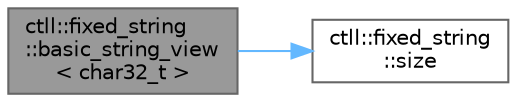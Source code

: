digraph "ctll::fixed_string::basic_string_view&lt; char32_t &gt;"
{
 // LATEX_PDF_SIZE
  bgcolor="transparent";
  edge [fontname=Helvetica,fontsize=10,labelfontname=Helvetica,labelfontsize=10];
  node [fontname=Helvetica,fontsize=10,shape=box,height=0.2,width=0.4];
  rankdir="LR";
  Node1 [id="Node000001",label="ctll::fixed_string\l::basic_string_view\l\< char32_t \>",height=0.2,width=0.4,color="gray40", fillcolor="grey60", style="filled", fontcolor="black",tooltip=" "];
  Node1 -> Node2 [id="edge1_Node000001_Node000002",color="steelblue1",style="solid",tooltip=" "];
  Node2 [id="Node000002",label="ctll::fixed_string\l::size",height=0.2,width=0.4,color="grey40", fillcolor="white", style="filled",URL="$structctll_1_1fixed__string.html#a61c853130373f9b68fc0794c093b66b2",tooltip=" "];
}
